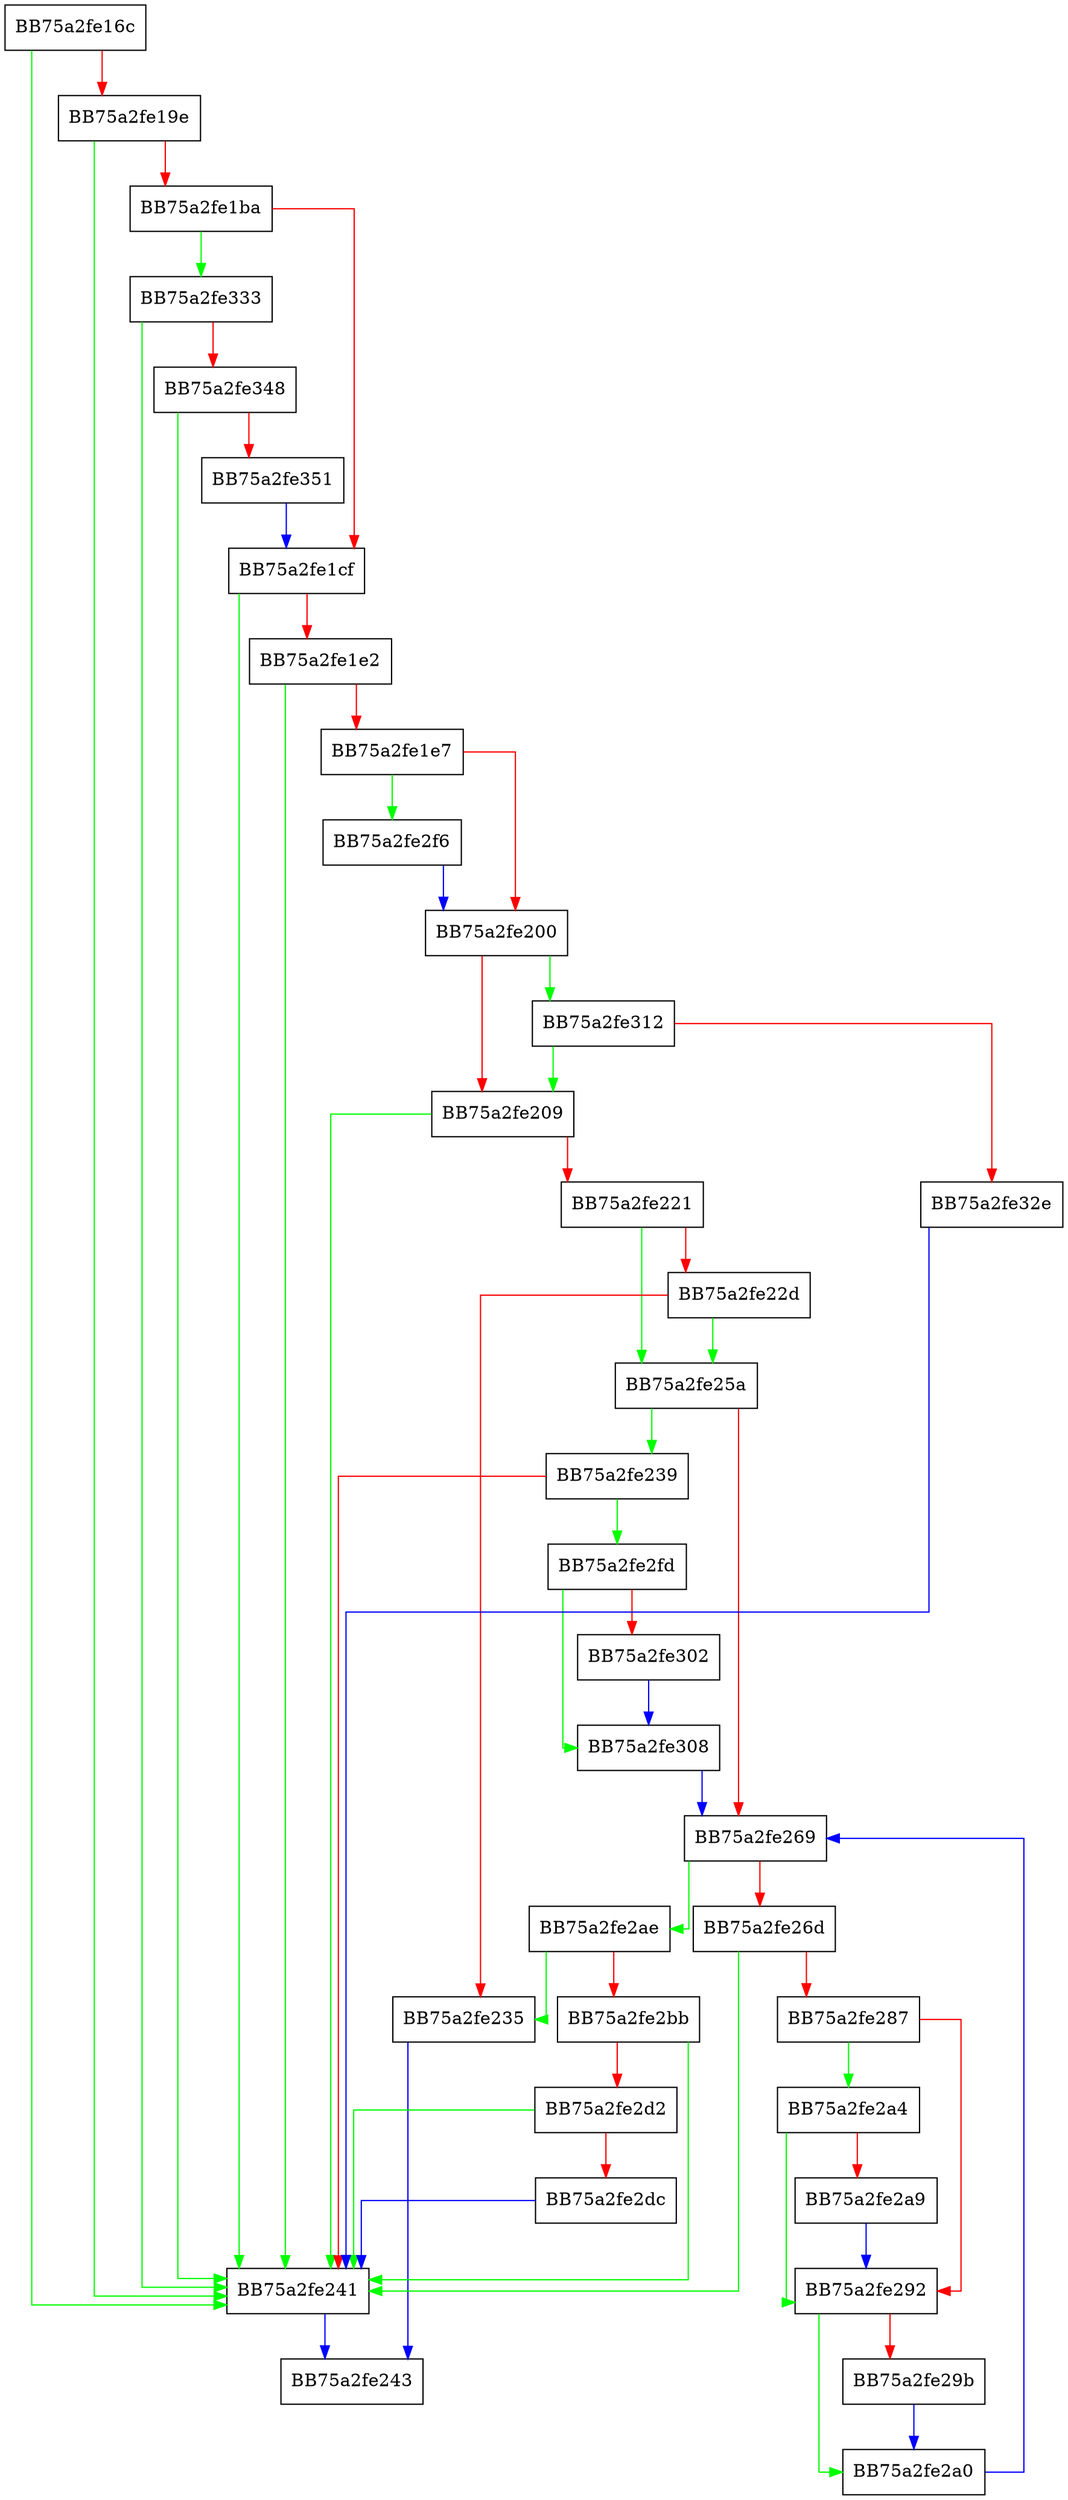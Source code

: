digraph meta_ParamUncompressRaw {
  node [shape="box"];
  graph [splines=ortho];
  BB75a2fe16c -> BB75a2fe241 [color="green"];
  BB75a2fe16c -> BB75a2fe19e [color="red"];
  BB75a2fe19e -> BB75a2fe241 [color="green"];
  BB75a2fe19e -> BB75a2fe1ba [color="red"];
  BB75a2fe1ba -> BB75a2fe333 [color="green"];
  BB75a2fe1ba -> BB75a2fe1cf [color="red"];
  BB75a2fe1cf -> BB75a2fe241 [color="green"];
  BB75a2fe1cf -> BB75a2fe1e2 [color="red"];
  BB75a2fe1e2 -> BB75a2fe241 [color="green"];
  BB75a2fe1e2 -> BB75a2fe1e7 [color="red"];
  BB75a2fe1e7 -> BB75a2fe2f6 [color="green"];
  BB75a2fe1e7 -> BB75a2fe200 [color="red"];
  BB75a2fe200 -> BB75a2fe312 [color="green"];
  BB75a2fe200 -> BB75a2fe209 [color="red"];
  BB75a2fe209 -> BB75a2fe241 [color="green"];
  BB75a2fe209 -> BB75a2fe221 [color="red"];
  BB75a2fe221 -> BB75a2fe25a [color="green"];
  BB75a2fe221 -> BB75a2fe22d [color="red"];
  BB75a2fe22d -> BB75a2fe25a [color="green"];
  BB75a2fe22d -> BB75a2fe235 [color="red"];
  BB75a2fe235 -> BB75a2fe243 [color="blue"];
  BB75a2fe239 -> BB75a2fe2fd [color="green"];
  BB75a2fe239 -> BB75a2fe241 [color="red"];
  BB75a2fe241 -> BB75a2fe243 [color="blue"];
  BB75a2fe25a -> BB75a2fe239 [color="green"];
  BB75a2fe25a -> BB75a2fe269 [color="red"];
  BB75a2fe269 -> BB75a2fe2ae [color="green"];
  BB75a2fe269 -> BB75a2fe26d [color="red"];
  BB75a2fe26d -> BB75a2fe241 [color="green"];
  BB75a2fe26d -> BB75a2fe287 [color="red"];
  BB75a2fe287 -> BB75a2fe2a4 [color="green"];
  BB75a2fe287 -> BB75a2fe292 [color="red"];
  BB75a2fe292 -> BB75a2fe2a0 [color="green"];
  BB75a2fe292 -> BB75a2fe29b [color="red"];
  BB75a2fe29b -> BB75a2fe2a0 [color="blue"];
  BB75a2fe2a0 -> BB75a2fe269 [color="blue"];
  BB75a2fe2a4 -> BB75a2fe292 [color="green"];
  BB75a2fe2a4 -> BB75a2fe2a9 [color="red"];
  BB75a2fe2a9 -> BB75a2fe292 [color="blue"];
  BB75a2fe2ae -> BB75a2fe235 [color="green"];
  BB75a2fe2ae -> BB75a2fe2bb [color="red"];
  BB75a2fe2bb -> BB75a2fe241 [color="green"];
  BB75a2fe2bb -> BB75a2fe2d2 [color="red"];
  BB75a2fe2d2 -> BB75a2fe241 [color="green"];
  BB75a2fe2d2 -> BB75a2fe2dc [color="red"];
  BB75a2fe2dc -> BB75a2fe241 [color="blue"];
  BB75a2fe2f6 -> BB75a2fe200 [color="blue"];
  BB75a2fe2fd -> BB75a2fe308 [color="green"];
  BB75a2fe2fd -> BB75a2fe302 [color="red"];
  BB75a2fe302 -> BB75a2fe308 [color="blue"];
  BB75a2fe308 -> BB75a2fe269 [color="blue"];
  BB75a2fe312 -> BB75a2fe209 [color="green"];
  BB75a2fe312 -> BB75a2fe32e [color="red"];
  BB75a2fe32e -> BB75a2fe241 [color="blue"];
  BB75a2fe333 -> BB75a2fe241 [color="green"];
  BB75a2fe333 -> BB75a2fe348 [color="red"];
  BB75a2fe348 -> BB75a2fe241 [color="green"];
  BB75a2fe348 -> BB75a2fe351 [color="red"];
  BB75a2fe351 -> BB75a2fe1cf [color="blue"];
}